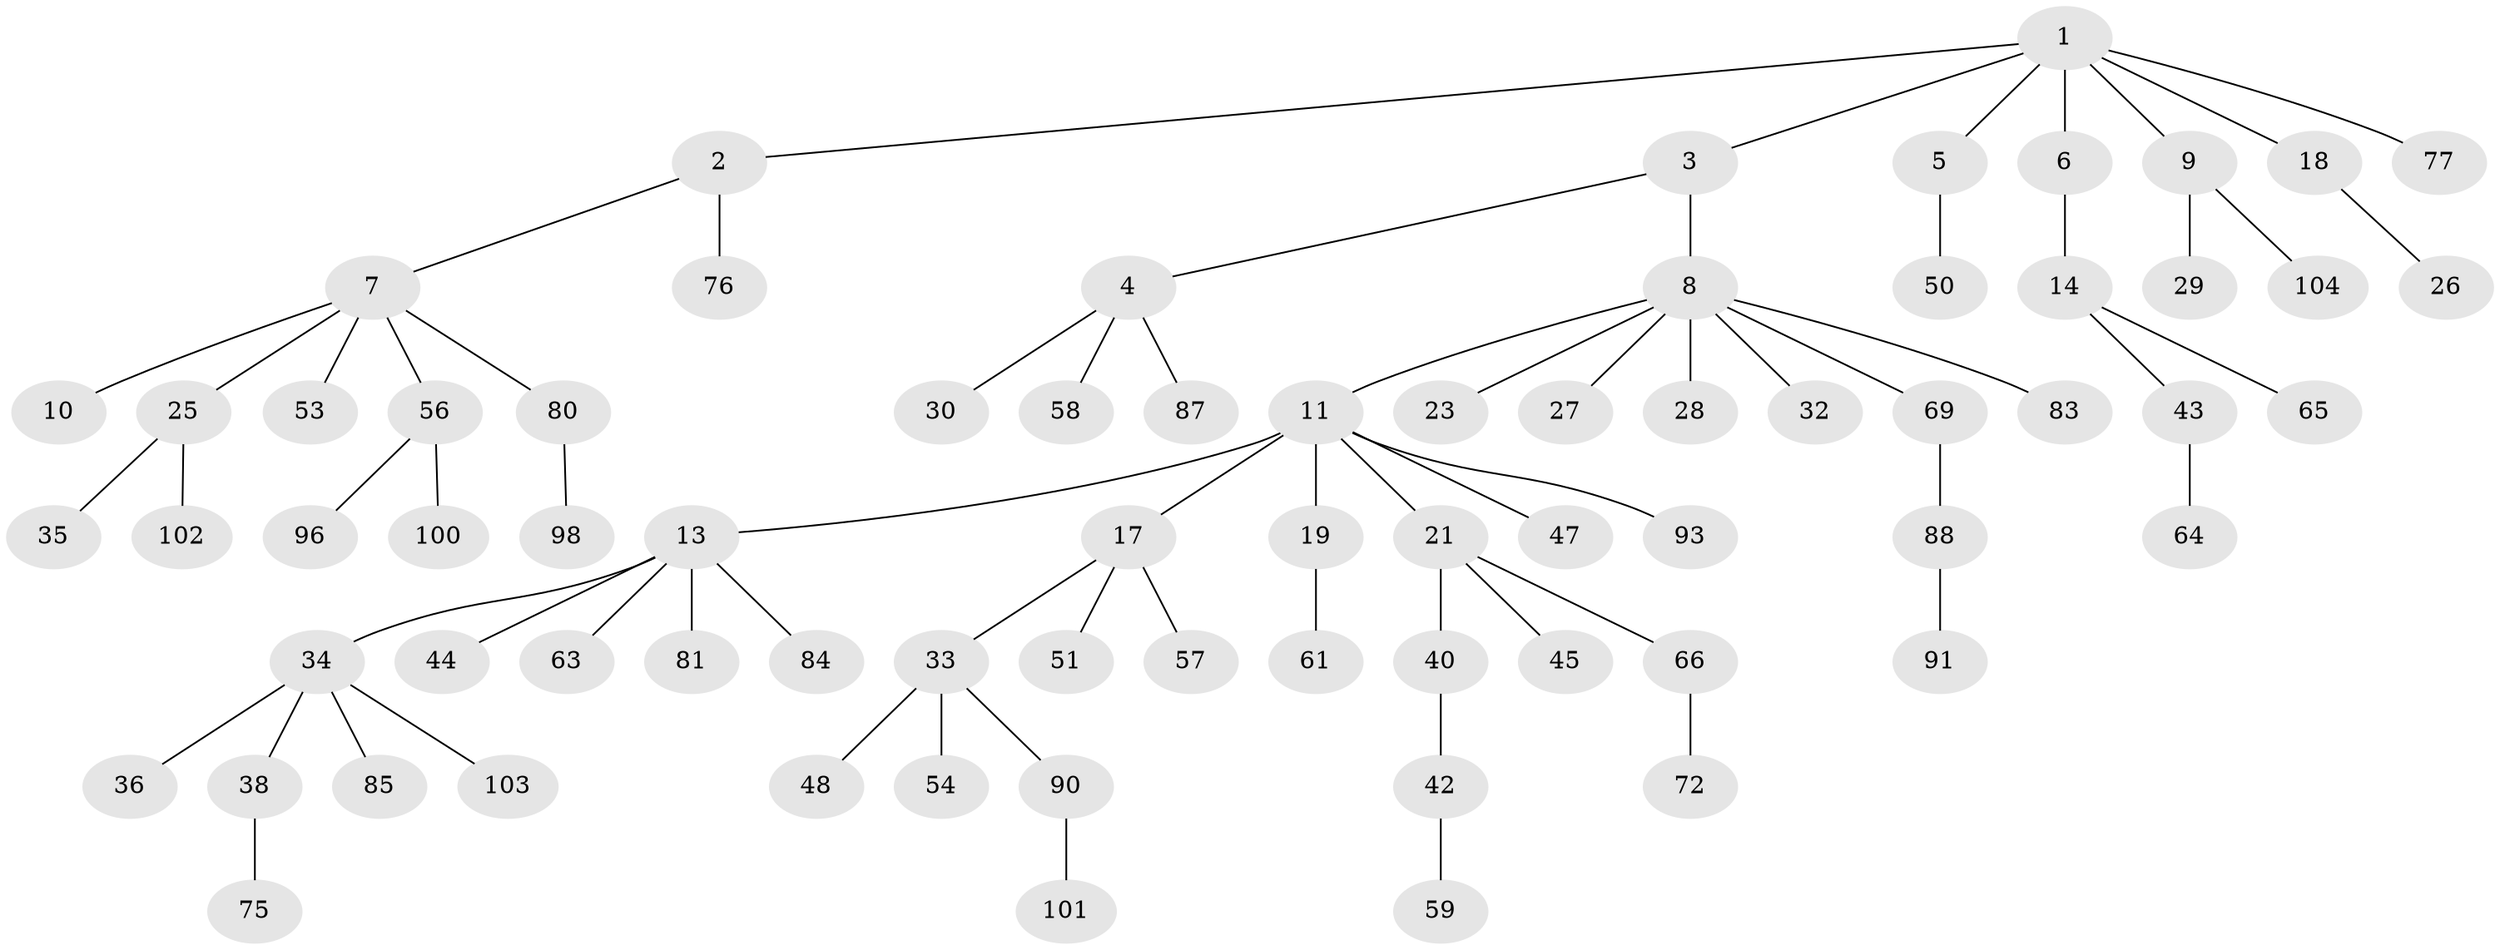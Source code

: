 // original degree distribution, {8: 0.009523809523809525, 4: 0.08571428571428572, 2: 0.2761904761904762, 3: 0.0761904761904762, 7: 0.009523809523809525, 6: 0.01904761904761905, 5: 0.01904761904761905, 1: 0.5047619047619047}
// Generated by graph-tools (version 1.1) at 2025/11/02/27/25 16:11:28]
// undirected, 72 vertices, 71 edges
graph export_dot {
graph [start="1"]
  node [color=gray90,style=filled];
  1 [super="+71"];
  2 [super="+99"];
  3 [super="+67"];
  4 [super="+73"];
  5 [super="+46"];
  6 [super="+79"];
  7 [super="+82"];
  8 [super="+15"];
  9 [super="+20"];
  10 [super="+22"];
  11 [super="+12"];
  13 [super="+16"];
  14 [super="+41"];
  17 [super="+37"];
  18 [super="+24"];
  19;
  21 [super="+95"];
  23;
  25 [super="+31"];
  26;
  27;
  28 [super="+60"];
  29 [super="+105"];
  30;
  32 [super="+68"];
  33 [super="+49"];
  34 [super="+39"];
  35 [super="+92"];
  36 [super="+74"];
  38;
  40;
  42;
  43 [super="+55"];
  44;
  45 [super="+52"];
  47 [super="+62"];
  48 [super="+97"];
  50;
  51;
  53;
  54;
  56 [super="+89"];
  57 [super="+94"];
  58;
  59 [super="+78"];
  61;
  63;
  64;
  65;
  66 [super="+70"];
  69;
  72;
  75;
  76;
  77;
  80;
  81;
  83 [super="+86"];
  84;
  85;
  87;
  88;
  90;
  91;
  93;
  96;
  98;
  100;
  101;
  102;
  103;
  104;
  1 -- 2;
  1 -- 3;
  1 -- 5;
  1 -- 6;
  1 -- 9;
  1 -- 18;
  1 -- 77;
  2 -- 7;
  2 -- 76;
  3 -- 4;
  3 -- 8;
  4 -- 30;
  4 -- 58;
  4 -- 87;
  5 -- 50;
  6 -- 14;
  7 -- 10;
  7 -- 25;
  7 -- 53;
  7 -- 56;
  7 -- 80;
  8 -- 11;
  8 -- 28;
  8 -- 32;
  8 -- 83;
  8 -- 27;
  8 -- 69;
  8 -- 23;
  9 -- 104;
  9 -- 29;
  11 -- 17;
  11 -- 93;
  11 -- 19;
  11 -- 21;
  11 -- 13;
  11 -- 47;
  13 -- 44;
  13 -- 63;
  13 -- 81;
  13 -- 34;
  13 -- 84;
  14 -- 65;
  14 -- 43;
  17 -- 33;
  17 -- 51;
  17 -- 57;
  18 -- 26;
  19 -- 61;
  21 -- 40;
  21 -- 45;
  21 -- 66;
  25 -- 35;
  25 -- 102;
  33 -- 48;
  33 -- 90;
  33 -- 54;
  34 -- 36;
  34 -- 38;
  34 -- 85;
  34 -- 103;
  38 -- 75;
  40 -- 42;
  42 -- 59;
  43 -- 64;
  56 -- 100;
  56 -- 96;
  66 -- 72;
  69 -- 88;
  80 -- 98;
  88 -- 91;
  90 -- 101;
}
